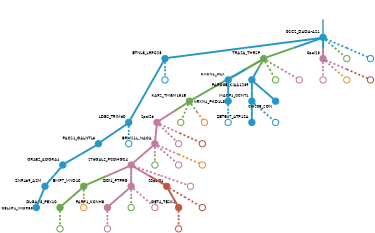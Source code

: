 strict digraph  {
graph[splines=false]; nodesep=0.7; rankdir=TB; ranksep=0.6; forcelabels=true; dpi=600; size=2.5;
0 [color="#2496c8ff", fillcolor="#2496c8ff", fixedsize=true, fontname=Lato, fontsize="12pt", height="0.25", label="", penwidth=3, shape=circle, style=filled, xlabel="GSC2_DAOA-AS1"];
4 [color="#2496c8ff", fillcolor="#2496c8ff", fixedsize=true, fontname=Lato, fontsize="12pt", height="0.25", label="", penwidth=3, shape=circle, style=filled, xlabel=BTNL8_LRRC25];
14 [color="#6aa84fff", fillcolor="#6aa84fff", fixedsize=true, fontname=Lato, fontsize="12pt", height="0.25", label="", penwidth=3, shape=circle, style=filled, xlabel=TRA2A_THRSP];
22 [color="#c27ba0ff", fillcolor="#c27ba0ff", fixedsize=true, fontname=Lato, fontsize="12pt", height="0.25", label="", penwidth=3, shape=circle, style=filled, xlabel="0pol23"];
25 [color="#6aa84fff", fillcolor="#6aa84fff", fixedsize=true, fontname=Lato, fontsize="12pt", height="0.25", label="", penwidth=3, shape=circle, style=solid, xlabel=""];
46 [color="#2496c8ff", fillcolor="#2496c8ff", fixedsize=true, fontname=Lato, fontsize="12pt", height="0.25", label="", penwidth=3, shape=circle, style=solid, xlabel=""];
1 [color="#2496c8ff", fillcolor="#2496c8ff", fixedsize=true, fontname=Lato, fontsize="12pt", height="0.25", label="", penwidth=3, shape=circle, style=filled, xlabel=LDB2_TRIM60];
17 [color="#2496c8ff", fillcolor="#2496c8ff", fixedsize=true, fontname=Lato, fontsize="12pt", height="0.25", label="", penwidth=3, shape=circle, style=filled, xlabel=PACS1_GALNTL6];
47 [color="#2496c8ff", fillcolor="#2496c8ff", fixedsize=true, fontname=Lato, fontsize="12pt", height="0.25", label="", penwidth=3, shape=circle, style=solid, xlabel=""];
2 [color="#6aa84fff", fillcolor="#6aa84fff", fixedsize=true, fontname=Lato, fontsize="12pt", height="0.25", label="", penwidth=3, shape=circle, style=filled, xlabel=KARS_TMEM151B];
23 [color="#c27ba0ff", fillcolor="#c27ba0ff", fixedsize=true, fontname=Lato, fontsize="12pt", height="0.25", label="", penwidth=3, shape=circle, style=filled, xlabel="2pol26"];
26 [color="#6aa84fff", fillcolor="#6aa84fff", fixedsize=true, fontname=Lato, fontsize="12pt", height="0.25", label="", penwidth=3, shape=circle, style=solid, xlabel=""];
39 [color="#e69138ff", fillcolor="#e69138ff", fixedsize=true, fontname=Lato, fontsize="12pt", height="0.25", label="", penwidth=3, shape=circle, style=solid, xlabel=""];
3 [color="#2496c8ff", fillcolor="#2496c8ff", fixedsize=true, fontname=Lato, fontsize="12pt", height="0.25", label="", penwidth=3, shape=circle, style=filled, xlabel=MACF1_CCNT1];
12 [color="#2496c8ff", fillcolor="#2496c8ff", fixedsize=true, fontname=Lato, fontsize="12pt", height="0.25", label="", penwidth=3, shape=circle, style=filled, xlabel=ZBTB17_ATP12A];
48 [color="#2496c8ff", fillcolor="#2496c8ff", fixedsize=true, fontname=Lato, fontsize="12pt", height="0.25", label="", penwidth=3, shape=circle, style=solid, xlabel=""];
49 [color="#2496c8ff", fillcolor="#2496c8ff", fixedsize=true, fontname=Lato, fontsize="12pt", height="0.25", label="", penwidth=3, shape=circle, style=solid, xlabel=""];
5 [color="#2496c8ff", fillcolor="#2496c8ff", fixedsize=true, fontname=Lato, fontsize="12pt", height="0.25", label="", penwidth=3, shape=circle, style=filled, xlabel=HVCN1_HLX];
10 [color="#2496c8ff", fillcolor="#2496c8ff", fixedsize=true, fontname=Lato, fontsize="12pt", height="0.25", label="", penwidth=3, shape=circle, style=filled, xlabel=NRXN1_PKD1L3];
6 [color="#c27ba0ff", fillcolor="#c27ba0ff", fixedsize=true, fontname=Lato, fontsize="12pt", height="0.25", label="", penwidth=3, shape=circle, style=filled, xlabel=BRMS1L_NACA];
20 [color="#c27ba0ff", fillcolor="#c27ba0ff", fixedsize=true, fontname=Lato, fontsize="12pt", height="0.25", label="", penwidth=3, shape=circle, style=filled, xlabel=ST6GAL2_PCDHGC4];
27 [color="#6aa84fff", fillcolor="#6aa84fff", fixedsize=true, fontname=Lato, fontsize="12pt", height="0.25", label="", penwidth=3, shape=circle, style=solid, xlabel=""];
33 [color="#c27ba0ff", fillcolor="#c27ba0ff", fixedsize=true, fontname=Lato, fontsize="12pt", height="0.25", label="", penwidth=3, shape=circle, style=solid, xlabel=""];
40 [color="#e69138ff", fillcolor="#e69138ff", fixedsize=true, fontname=Lato, fontsize="12pt", height="0.25", label="", penwidth=3, shape=circle, style=solid, xlabel=""];
8 [color="#2496c8ff", fillcolor="#2496c8ff", fixedsize=true, fontname=Lato, fontsize="12pt", height="0.25", label="", penwidth=3, shape=circle, style=filled, xlabel=PARD3B_KIAA1239];
7 [color="#2496c8ff", fillcolor="#2496c8ff", fixedsize=true, fontname=Lato, fontsize="12pt", height="0.25", label="", penwidth=3, shape=circle, style=filled, xlabel=CHST8_SON];
50 [color="#2496c8ff", fillcolor="#2496c8ff", fixedsize=true, fontname=Lato, fontsize="12pt", height="0.25", label="", penwidth=3, shape=circle, style=solid, xlabel=""];
11 [color="#6aa84fff", fillcolor="#6aa84fff", fixedsize=true, fontname=Lato, fontsize="12pt", height="0.25", label="", penwidth=3, shape=circle, style=filled, xlabel=DLGAP3_PEX10];
28 [color="#6aa84fff", fillcolor="#6aa84fff", fixedsize=true, fontname=Lato, fontsize="12pt", height="0.25", label="", penwidth=3, shape=circle, style=solid, xlabel=""];
13 [color="#be5742ff", fillcolor="#be5742ff", fixedsize=true, fontname=Lato, fontsize="12pt", height="0.25", label="", penwidth=3, shape=circle, style=filled, xlabel=GET4_TESK1];
44 [color="#be5742ff", fillcolor="#be5742ff", fixedsize=true, fontname=Lato, fontsize="12pt", height="0.25", label="", penwidth=3, shape=circle, style=solid, xlabel=""];
29 [color="#6aa84fff", fillcolor="#6aa84fff", fixedsize=true, fontname=Lato, fontsize="12pt", height="0.25", label="", penwidth=3, shape=circle, style=solid, xlabel=""];
34 [color="#c27ba0ff", fillcolor="#c27ba0ff", fixedsize=true, fontname=Lato, fontsize="12pt", height="0.25", label="", penwidth=3, shape=circle, style=solid, xlabel=""];
15 [color="#2496c8ff", fillcolor="#2496c8ff", fixedsize=true, fontname=Lato, fontsize="12pt", height="0.25", label="", penwidth=3, shape=circle, style=filled, xlabel=ZNF469_A2M];
9 [color="#2496c8ff", fillcolor="#2496c8ff", fixedsize=true, fontname=Lato, fontsize="12pt", height="0.25", label="", penwidth=3, shape=circle, style=filled, xlabel=CELSR1_WDR33];
16 [color="#6aa84fff", fillcolor="#6aa84fff", fixedsize=true, fontname=Lato, fontsize="12pt", height="0.25", label="", penwidth=3, shape=circle, style=filled, xlabel=BMP7_MYO10];
41 [color="#e69138ff", fillcolor="#e69138ff", fixedsize=true, fontname=Lato, fontsize="12pt", height="0.25", label="", penwidth=3, shape=circle, style=solid, xlabel=""];
18 [color="#2496c8ff", fillcolor="#2496c8ff", fixedsize=true, fontname=Lato, fontsize="12pt", height="0.25", label="", penwidth=3, shape=circle, style=filled, xlabel=OR4E2_ADORA1];
19 [color="#c27ba0ff", fillcolor="#c27ba0ff", fixedsize=true, fontname=Lato, fontsize="12pt", height="0.25", label="", penwidth=3, shape=circle, style=filled, xlabel=FARP1_KCNH8];
35 [color="#c27ba0ff", fillcolor="#c27ba0ff", fixedsize=true, fontname=Lato, fontsize="12pt", height="0.25", label="", penwidth=3, shape=circle, style=solid, xlabel=""];
21 [color="#c27ba0ff", fillcolor="#c27ba0ff", fixedsize=true, fontname=Lato, fontsize="12pt", height="0.25", label="", penwidth=3, shape=circle, style=filled, xlabel=DDI1_PTPRG];
24 [color="#be5742ff", fillcolor="#be5742ff", fixedsize=true, fontname=Lato, fontsize="12pt", height="0.25", label="", penwidth=3, shape=circle, style=filled, xlabel="20pol31"];
36 [color="#c27ba0ff", fillcolor="#c27ba0ff", fixedsize=true, fontname=Lato, fontsize="12pt", height="0.25", label="", penwidth=3, shape=circle, style=solid, xlabel=""];
30 [color="#6aa84fff", fillcolor="#6aa84fff", fixedsize=true, fontname=Lato, fontsize="12pt", height="0.25", label="", penwidth=3, shape=circle, style=solid, xlabel=""];
37 [color="#c27ba0ff", fillcolor="#c27ba0ff", fixedsize=true, fontname=Lato, fontsize="12pt", height="0.25", label="", penwidth=3, shape=circle, style=solid, xlabel=""];
31 [color="#c27ba0ff", fillcolor="#c27ba0ff", fixedsize=true, fontname=Lato, fontsize="12pt", height="0.25", label="", penwidth=3, shape=circle, style=solid, xlabel=""];
38 [color="#e69138ff", fillcolor="#e69138ff", fixedsize=true, fontname=Lato, fontsize="12pt", height="0.25", label="", penwidth=3, shape=circle, style=solid, xlabel=""];
42 [color="#be5742ff", fillcolor="#be5742ff", fixedsize=true, fontname=Lato, fontsize="12pt", height="0.25", label="", penwidth=3, shape=circle, style=solid, xlabel=""];
32 [color="#c27ba0ff", fillcolor="#c27ba0ff", fixedsize=true, fontname=Lato, fontsize="12pt", height="0.25", label="", penwidth=3, shape=circle, style=solid, xlabel=""];
43 [color="#be5742ff", fillcolor="#be5742ff", fixedsize=true, fontname=Lato, fontsize="12pt", height="0.25", label="", penwidth=3, shape=circle, style=solid, xlabel=""];
45 [color="#be5742ff", fillcolor="#be5742ff", fixedsize=true, fontname=Lato, fontsize="12pt", height="0.25", label="", penwidth=3, shape=circle, style=solid, xlabel=""];
normal [label="", penwidth=3, style=invis, xlabel="GSC2_DAOA-AS1"];
0 -> 4  [arrowsize=0, color="#2496c8ff;0.5:#2496c8ff", minlen="1.627659559249878", penwidth="5.5", style=solid];
0 -> 14  [arrowsize=0, color="#2496c8ff;0.5:#6aa84fff", minlen="1.0957447290420532", penwidth="5.5", style=solid];
0 -> 22  [arrowsize=0, color="#2496c8ff;0.5:#c27ba0ff", minlen="1.0265957117080688", penwidth="5.5", style=solid];
0 -> 25  [arrowsize=0, color="#2496c8ff;0.5:#6aa84fff", minlen="1.0265957117080688", penwidth=5, style=dashed];
0 -> 46  [arrowsize=0, color="#2496c8ff;0.5:#2496c8ff", minlen="1.0265957117080688", penwidth=5, style=dashed];
4 -> 1  [arrowsize=0, color="#2496c8ff;0.5:#2496c8ff", minlen="3.0", penwidth="5.5", style=solid];
4 -> 49  [arrowsize=0, color="#2496c8ff;0.5:#2496c8ff", minlen="1.0265957117080688", penwidth=5, style=dashed];
14 -> 2  [arrowsize=0, color="#6aa84fff;0.5:#6aa84fff", minlen="2.0", penwidth="5.5", style=solid];
14 -> 5  [arrowsize=0, color="#6aa84fff;0.5:#2496c8ff", minlen="1.6170213222503662", penwidth="5.5", style=solid];
14 -> 8  [arrowsize=0, color="#6aa84fff;0.5:#2496c8ff", minlen="1.2659574747085571", penwidth="5.5", style=solid];
14 -> 29  [arrowsize=0, color="#6aa84fff;0.5:#6aa84fff", minlen="1.0265957117080688", penwidth=5, style=dashed];
14 -> 34  [arrowsize=0, color="#6aa84fff;0.5:#c27ba0ff", minlen="1.0265957117080688", penwidth=5, style=dashed];
22 -> 31  [arrowsize=0, color="#c27ba0ff;0.5:#c27ba0ff", minlen="1.0265957117080688", penwidth=5, style=dashed];
22 -> 38  [arrowsize=0, color="#c27ba0ff;0.5:#e69138ff", minlen="1.0265957117080688", penwidth=5, style=dashed];
22 -> 42  [arrowsize=0, color="#c27ba0ff;0.5:#be5742ff", minlen="1.0265957117080688", penwidth=5, style=dashed];
1 -> 17  [arrowsize=0, color="#2496c8ff;0.5:#2496c8ff", minlen="1.0744681358337402", penwidth="5.5", style=solid];
1 -> 47  [arrowsize=0, color="#2496c8ff;0.5:#2496c8ff", minlen="1.0265957117080688", penwidth=5, style=dashed];
17 -> 18  [arrowsize=0, color="#2496c8ff;0.5:#2496c8ff", minlen="1.0744681358337402", penwidth="5.5", style=solid];
2 -> 23  [arrowsize=0, color="#6aa84fff;0.5:#c27ba0ff", minlen="1.0265957117080688", penwidth="5.5", style=solid];
2 -> 26  [arrowsize=0, color="#6aa84fff;0.5:#6aa84fff", minlen="1.0265957117080688", penwidth=5, style=dashed];
2 -> 39  [arrowsize=0, color="#6aa84fff;0.5:#e69138ff", minlen="1.0265957117080688", penwidth=5, style=dashed];
23 -> 6  [arrowsize=0, color="#c27ba0ff;0.5:#c27ba0ff", minlen="1.6170213222503662", penwidth="5.5", style=solid];
23 -> 32  [arrowsize=0, color="#c27ba0ff;0.5:#c27ba0ff", minlen="1.0265957117080688", penwidth=5, style=dashed];
23 -> 43  [arrowsize=0, color="#c27ba0ff;0.5:#be5742ff", minlen="1.0265957117080688", penwidth=5, style=dashed];
3 -> 12  [arrowsize=0, color="#2496c8ff;0.5:#2496c8ff", minlen="1.0957447290420532", penwidth="5.5", style=solid];
3 -> 48  [arrowsize=0, color="#2496c8ff;0.5:#2496c8ff", minlen="1.0265957117080688", penwidth=5, style=dashed];
5 -> 10  [arrowsize=0, color="#2496c8ff;0.5:#2496c8ff", minlen="1.1808511018753052", penwidth="5.5", style=solid];
10 -> 50  [arrowsize=0, color="#2496c8ff;0.5:#2496c8ff", minlen="1.0265957117080688", penwidth=5, style=dashed];
6 -> 20  [arrowsize=0, color="#c27ba0ff;0.5:#c27ba0ff", minlen="1.063829779624939", penwidth="5.5", style=solid];
6 -> 27  [arrowsize=0, color="#c27ba0ff;0.5:#6aa84fff", minlen="1.0265957117080688", penwidth=5, style=dashed];
6 -> 33  [arrowsize=0, color="#c27ba0ff;0.5:#c27ba0ff", minlen="1.0265957117080688", penwidth=5, style=dashed];
6 -> 40  [arrowsize=0, color="#c27ba0ff;0.5:#e69138ff", minlen="1.0265957117080688", penwidth=5, style=dashed];
20 -> 16  [arrowsize=0, color="#c27ba0ff;0.5:#6aa84fff", minlen="1.085106372833252", penwidth="5.5", style=solid];
20 -> 21  [arrowsize=0, color="#c27ba0ff;0.5:#c27ba0ff", minlen="1.0531915426254272", penwidth="5.5", style=solid];
20 -> 24  [arrowsize=0, color="#c27ba0ff;0.5:#be5742ff", minlen="1.0265957117080688", penwidth="5.5", style=solid];
20 -> 36  [arrowsize=0, color="#c27ba0ff;0.5:#c27ba0ff", minlen="1.0265957117080688", penwidth=5, style=dashed];
8 -> 3  [arrowsize=0, color="#2496c8ff;0.5:#2496c8ff", minlen="1.7765958309173584", penwidth="5.5", style=solid];
8 -> 7  [arrowsize=0, color="#2496c8ff;0.5:#2496c8ff", minlen="1.3404254913330078", penwidth="5.5", style=solid];
11 -> 28  [arrowsize=0, color="#6aa84fff;0.5:#6aa84fff", minlen="1.0265957117080688", penwidth=5, style=dashed];
13 -> 44  [arrowsize=0, color="#be5742ff;0.5:#be5742ff", minlen="1.0265957117080688", penwidth=5, style=dashed];
15 -> 9  [arrowsize=0, color="#2496c8ff;0.5:#2496c8ff", minlen="1.2234042882919312", penwidth="5.5", style=solid];
16 -> 11  [arrowsize=0, color="#6aa84fff;0.5:#6aa84fff", minlen="1.1170213222503662", penwidth="5.5", style=solid];
16 -> 41  [arrowsize=0, color="#6aa84fff;0.5:#e69138ff", minlen="1.0265957117080688", penwidth=5, style=dashed];
18 -> 15  [arrowsize=0, color="#2496c8ff;0.5:#2496c8ff", minlen="1.085106372833252", penwidth="5.5", style=solid];
19 -> 35  [arrowsize=0, color="#c27ba0ff;0.5:#c27ba0ff", minlen="1.0265957117080688", penwidth=5, style=dashed];
21 -> 19  [arrowsize=0, color="#c27ba0ff;0.5:#c27ba0ff", minlen="1.0744681358337402", penwidth="5.5", style=solid];
21 -> 30  [arrowsize=0, color="#c27ba0ff;0.5:#6aa84fff", minlen="1.0265957117080688", penwidth=5, style=dashed];
21 -> 37  [arrowsize=0, color="#c27ba0ff;0.5:#c27ba0ff", minlen="1.0265957117080688", penwidth=5, style=dashed];
24 -> 13  [arrowsize=0, color="#be5742ff;0.5:#be5742ff", minlen="1.0957447290420532", penwidth="5.5", style=solid];
24 -> 45  [arrowsize=0, color="#be5742ff;0.5:#be5742ff", minlen="1.0265957117080688", penwidth=5, style=dashed];
normal -> 0  [arrowsize=0, color="#2496c8ff", label="", penwidth=4, style=solid];
}
